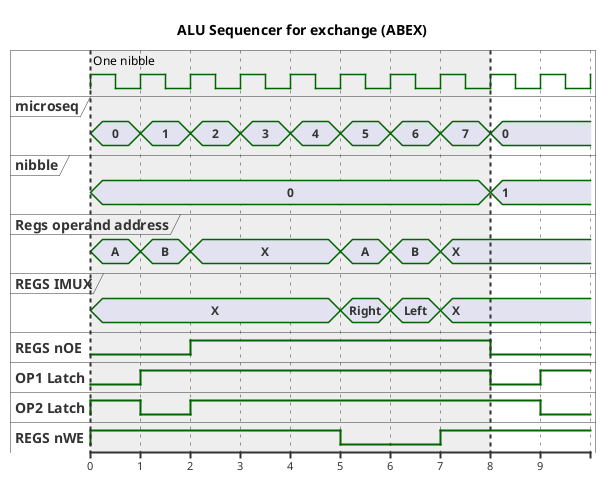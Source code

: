 @startuml ALU_sequencer_ex
Title ALU Sequencer for exchange (ABEX)
clock clk with period 1
concise "microseq" as useq
concise "nibble" as nib
concise "Regs operand address" as rah
concise "REGS IMUX" as imux
binary "REGS nOE" as oe
binary "OP1 Latch" as op1l
binary "OP2 Latch" as op2l
binary "REGS nWE" as we
@0
useq is 0
nib is 0
rah is A
imux is X
oe is 0
op1l is 0
op2l is 1
we is 1
@+1
useq is 1
rah is B
op1l is 1
op2l is 0
@+1
useq is 2
rah is X
oe is 1
op2l is 1
@+1
useq is 3
@+1
useq is 4
@+1
useq is 5
rah is A
imux is Right
we is 0
@+1
useq is 6
rah is B
we is 0
imux is Left
@+1
useq is 7
rah is X
we is 1
imux is X
@+1
useq is 0
nib is 1
oe is 0
op1l is 0
@+1
op1l is 1
op2l is 0
highlight 0 to 8: One nibble
@enduml